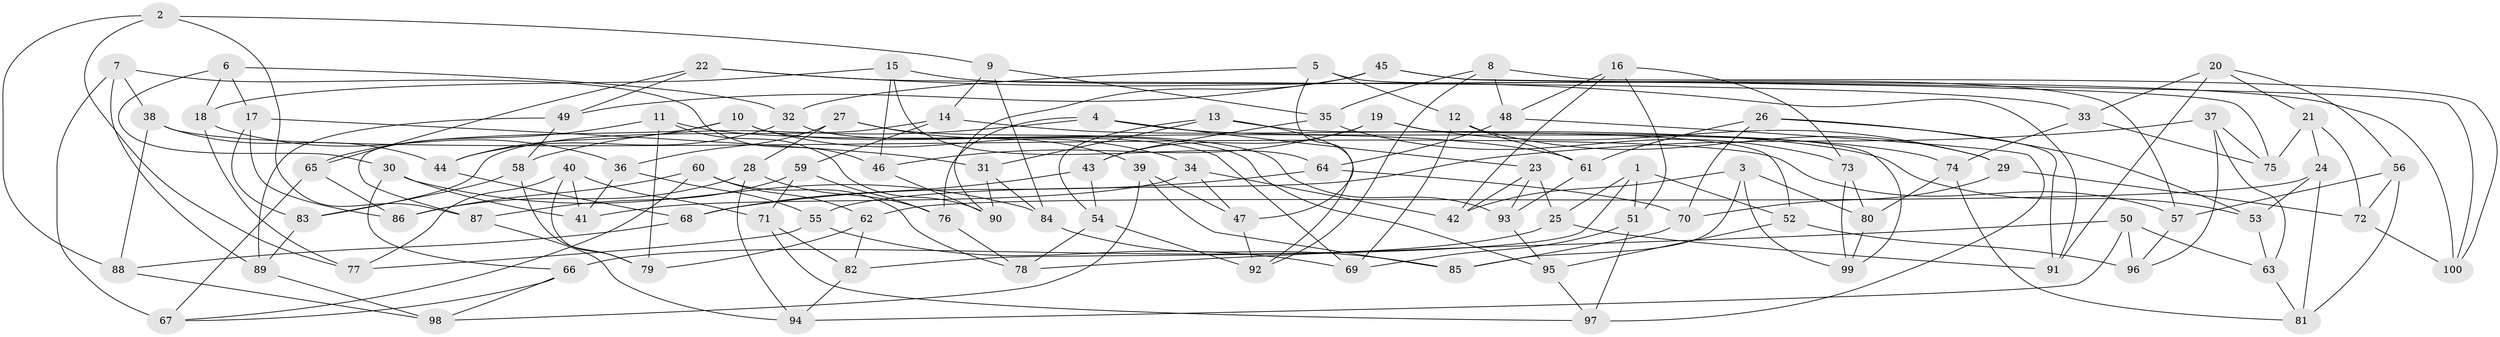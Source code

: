 // Generated by graph-tools (version 1.1) at 2025/02/03/09/25 03:02:54]
// undirected, 100 vertices, 200 edges
graph export_dot {
graph [start="1"]
  node [color=gray90,style=filled];
  1;
  2;
  3;
  4;
  5;
  6;
  7;
  8;
  9;
  10;
  11;
  12;
  13;
  14;
  15;
  16;
  17;
  18;
  19;
  20;
  21;
  22;
  23;
  24;
  25;
  26;
  27;
  28;
  29;
  30;
  31;
  32;
  33;
  34;
  35;
  36;
  37;
  38;
  39;
  40;
  41;
  42;
  43;
  44;
  45;
  46;
  47;
  48;
  49;
  50;
  51;
  52;
  53;
  54;
  55;
  56;
  57;
  58;
  59;
  60;
  61;
  62;
  63;
  64;
  65;
  66;
  67;
  68;
  69;
  70;
  71;
  72;
  73;
  74;
  75;
  76;
  77;
  78;
  79;
  80;
  81;
  82;
  83;
  84;
  85;
  86;
  87;
  88;
  89;
  90;
  91;
  92;
  93;
  94;
  95;
  96;
  97;
  98;
  99;
  100;
  1 -- 25;
  1 -- 82;
  1 -- 52;
  1 -- 51;
  2 -- 88;
  2 -- 77;
  2 -- 87;
  2 -- 9;
  3 -- 85;
  3 -- 42;
  3 -- 80;
  3 -- 99;
  4 -- 58;
  4 -- 76;
  4 -- 23;
  4 -- 74;
  5 -- 57;
  5 -- 47;
  5 -- 32;
  5 -- 12;
  6 -- 17;
  6 -- 18;
  6 -- 32;
  6 -- 30;
  7 -- 89;
  7 -- 38;
  7 -- 46;
  7 -- 67;
  8 -- 35;
  8 -- 92;
  8 -- 100;
  8 -- 48;
  9 -- 84;
  9 -- 35;
  9 -- 14;
  10 -- 69;
  10 -- 44;
  10 -- 87;
  10 -- 34;
  11 -- 65;
  11 -- 79;
  11 -- 61;
  11 -- 90;
  12 -- 61;
  12 -- 69;
  12 -- 29;
  13 -- 92;
  13 -- 54;
  13 -- 31;
  13 -- 52;
  14 -- 53;
  14 -- 59;
  14 -- 83;
  15 -- 46;
  15 -- 18;
  15 -- 100;
  15 -- 64;
  16 -- 73;
  16 -- 51;
  16 -- 48;
  16 -- 42;
  17 -- 83;
  17 -- 86;
  17 -- 31;
  18 -- 36;
  18 -- 77;
  19 -- 43;
  19 -- 99;
  19 -- 29;
  19 -- 46;
  20 -- 33;
  20 -- 91;
  20 -- 56;
  20 -- 21;
  21 -- 24;
  21 -- 72;
  21 -- 75;
  22 -- 33;
  22 -- 49;
  22 -- 91;
  22 -- 65;
  23 -- 25;
  23 -- 93;
  23 -- 42;
  24 -- 81;
  24 -- 62;
  24 -- 53;
  25 -- 91;
  25 -- 66;
  26 -- 61;
  26 -- 70;
  26 -- 91;
  26 -- 53;
  27 -- 28;
  27 -- 93;
  27 -- 39;
  27 -- 36;
  28 -- 86;
  28 -- 94;
  28 -- 76;
  29 -- 70;
  29 -- 72;
  30 -- 41;
  30 -- 84;
  30 -- 66;
  31 -- 84;
  31 -- 90;
  32 -- 44;
  32 -- 95;
  33 -- 75;
  33 -- 74;
  34 -- 42;
  34 -- 47;
  34 -- 41;
  35 -- 43;
  35 -- 73;
  36 -- 41;
  36 -- 55;
  37 -- 55;
  37 -- 96;
  37 -- 63;
  37 -- 75;
  38 -- 88;
  38 -- 57;
  38 -- 44;
  39 -- 85;
  39 -- 98;
  39 -- 47;
  40 -- 71;
  40 -- 79;
  40 -- 41;
  40 -- 77;
  43 -- 54;
  43 -- 68;
  44 -- 68;
  45 -- 100;
  45 -- 90;
  45 -- 49;
  45 -- 75;
  46 -- 90;
  47 -- 92;
  48 -- 64;
  48 -- 97;
  49 -- 58;
  49 -- 89;
  50 -- 63;
  50 -- 96;
  50 -- 94;
  50 -- 78;
  51 -- 97;
  51 -- 69;
  52 -- 96;
  52 -- 95;
  53 -- 63;
  54 -- 92;
  54 -- 78;
  55 -- 69;
  55 -- 77;
  56 -- 57;
  56 -- 81;
  56 -- 72;
  57 -- 96;
  58 -- 83;
  58 -- 79;
  59 -- 71;
  59 -- 87;
  59 -- 76;
  60 -- 62;
  60 -- 86;
  60 -- 67;
  60 -- 78;
  61 -- 93;
  62 -- 82;
  62 -- 79;
  63 -- 81;
  64 -- 70;
  64 -- 68;
  65 -- 86;
  65 -- 67;
  66 -- 98;
  66 -- 67;
  68 -- 88;
  70 -- 85;
  71 -- 82;
  71 -- 97;
  72 -- 100;
  73 -- 80;
  73 -- 99;
  74 -- 80;
  74 -- 81;
  76 -- 78;
  80 -- 99;
  82 -- 94;
  83 -- 89;
  84 -- 85;
  87 -- 94;
  88 -- 98;
  89 -- 98;
  93 -- 95;
  95 -- 97;
}
